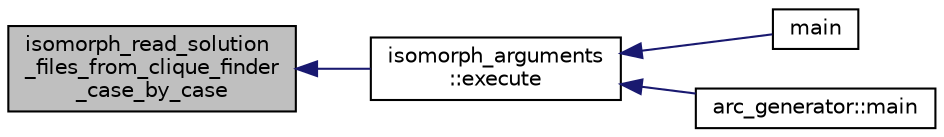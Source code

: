 digraph "isomorph_read_solution_files_from_clique_finder_case_by_case"
{
  edge [fontname="Helvetica",fontsize="10",labelfontname="Helvetica",labelfontsize="10"];
  node [fontname="Helvetica",fontsize="10",shape=record];
  rankdir="LR";
  Node6761 [label="isomorph_read_solution\l_files_from_clique_finder\l_case_by_case",height=0.2,width=0.4,color="black", fillcolor="grey75", style="filled", fontcolor="black"];
  Node6761 -> Node6762 [dir="back",color="midnightblue",fontsize="10",style="solid",fontname="Helvetica"];
  Node6762 [label="isomorph_arguments\l::execute",height=0.2,width=0.4,color="black", fillcolor="white", style="filled",URL="$d5/de4/classisomorph__arguments.html#aa85e472d14906abdd5672dc66027583e"];
  Node6762 -> Node6763 [dir="back",color="midnightblue",fontsize="10",style="solid",fontname="Helvetica"];
  Node6763 [label="main",height=0.2,width=0.4,color="black", fillcolor="white", style="filled",URL="$d1/d5e/blt__main_8_c.html#a217dbf8b442f20279ea00b898af96f52"];
  Node6762 -> Node6764 [dir="back",color="midnightblue",fontsize="10",style="solid",fontname="Helvetica"];
  Node6764 [label="arc_generator::main",height=0.2,width=0.4,color="black", fillcolor="white", style="filled",URL="$d4/d21/classarc__generator.html#ad80140b51b165dad1fe6ab232be7829a"];
}
